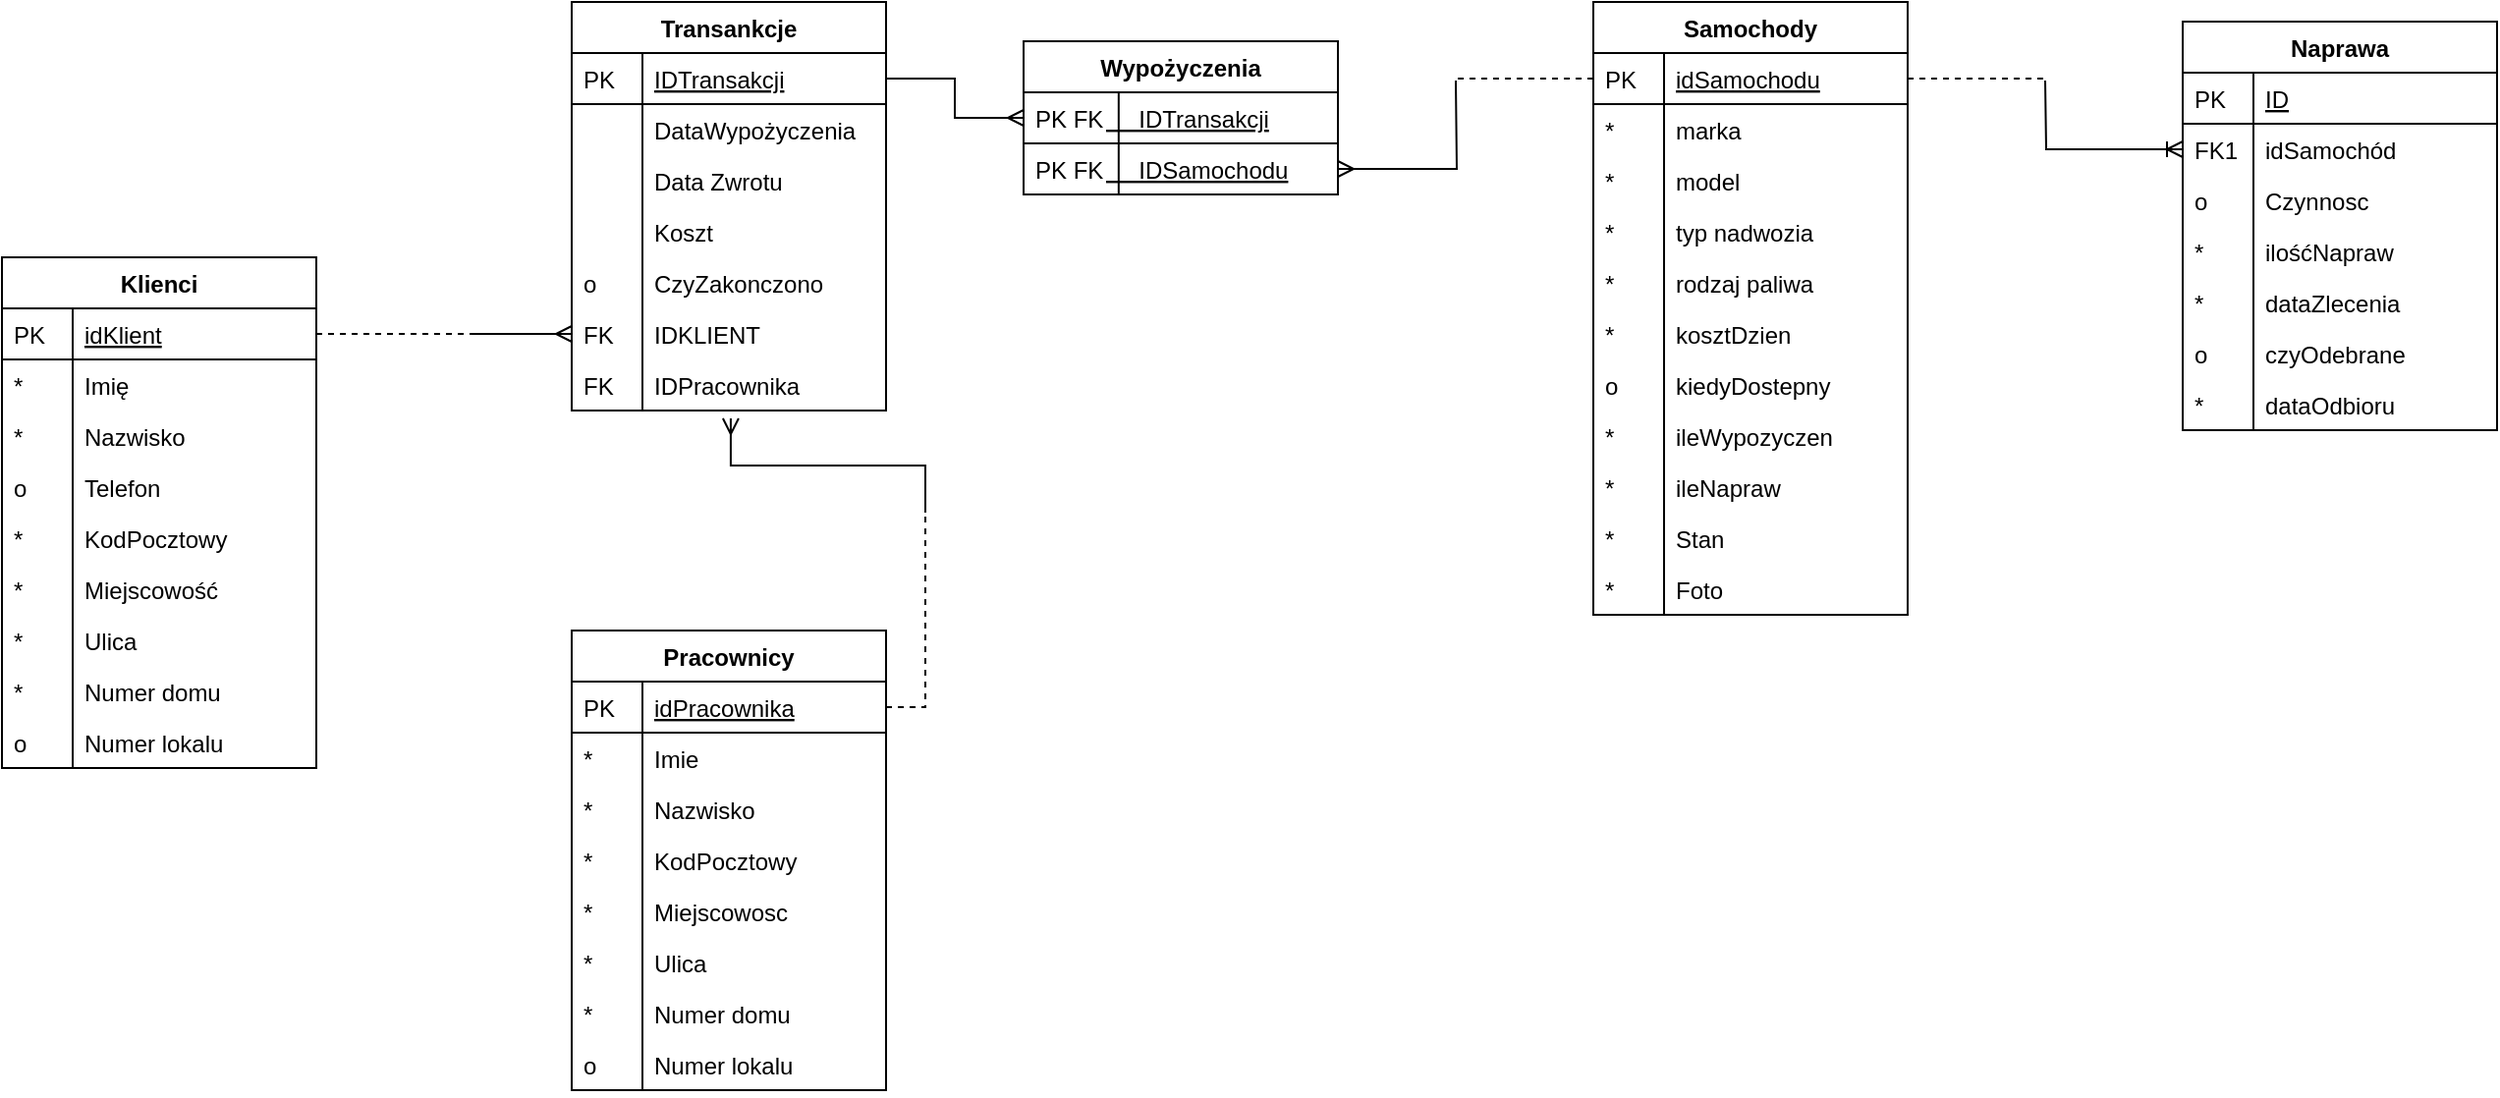 <mxfile version="12.8.1" type="github">
  <diagram id="C5RBs43oDa-KdzZeNtuy" name="Page-1">
    <mxGraphModel dx="1422" dy="745" grid="1" gridSize="10" guides="1" tooltips="1" connect="1" arrows="1" fold="1" page="1" pageScale="1" pageWidth="827" pageHeight="1169" math="0" shadow="0">
      <root>
        <mxCell id="WIyWlLk6GJQsqaUBKTNV-0" />
        <mxCell id="WIyWlLk6GJQsqaUBKTNV-1" parent="WIyWlLk6GJQsqaUBKTNV-0" />
        <mxCell id="zkfFHV4jXpPFQw0GAbJ--51" value="Klienci" style="swimlane;fontStyle=1;childLayout=stackLayout;horizontal=1;startSize=26;horizontalStack=0;resizeParent=1;resizeLast=0;collapsible=1;marginBottom=0;rounded=0;shadow=0;strokeWidth=1;" parent="WIyWlLk6GJQsqaUBKTNV-1" vertex="1">
          <mxGeometry x="110" y="250" width="160" height="260" as="geometry">
            <mxRectangle x="20" y="80" width="160" height="26" as="alternateBounds" />
          </mxGeometry>
        </mxCell>
        <mxCell id="zkfFHV4jXpPFQw0GAbJ--52" value="idKlient" style="shape=partialRectangle;top=0;left=0;right=0;bottom=1;align=left;verticalAlign=top;fillColor=none;spacingLeft=40;spacingRight=4;overflow=hidden;rotatable=0;points=[[0,0.5],[1,0.5]];portConstraint=eastwest;dropTarget=0;rounded=0;shadow=0;strokeWidth=1;fontStyle=4" parent="zkfFHV4jXpPFQw0GAbJ--51" vertex="1">
          <mxGeometry y="26" width="160" height="26" as="geometry" />
        </mxCell>
        <mxCell id="zkfFHV4jXpPFQw0GAbJ--53" value="PK" style="shape=partialRectangle;top=0;left=0;bottom=0;fillColor=none;align=left;verticalAlign=top;spacingLeft=4;spacingRight=4;overflow=hidden;rotatable=0;points=[];portConstraint=eastwest;part=1;" parent="zkfFHV4jXpPFQw0GAbJ--52" vertex="1" connectable="0">
          <mxGeometry width="36" height="26" as="geometry" />
        </mxCell>
        <mxCell id="zkfFHV4jXpPFQw0GAbJ--54" value="Imię&#xa;" style="shape=partialRectangle;top=0;left=0;right=0;bottom=0;align=left;verticalAlign=top;fillColor=none;spacingLeft=40;spacingRight=4;overflow=hidden;rotatable=0;points=[[0,0.5],[1,0.5]];portConstraint=eastwest;dropTarget=0;rounded=0;shadow=0;strokeWidth=1;" parent="zkfFHV4jXpPFQw0GAbJ--51" vertex="1">
          <mxGeometry y="52" width="160" height="26" as="geometry" />
        </mxCell>
        <mxCell id="zkfFHV4jXpPFQw0GAbJ--55" value="*" style="shape=partialRectangle;top=0;left=0;bottom=0;fillColor=none;align=left;verticalAlign=top;spacingLeft=4;spacingRight=4;overflow=hidden;rotatable=0;points=[];portConstraint=eastwest;part=1;" parent="zkfFHV4jXpPFQw0GAbJ--54" vertex="1" connectable="0">
          <mxGeometry width="36" height="26" as="geometry" />
        </mxCell>
        <mxCell id="JCqGJ7-jf2H65FefX8HA-58" value="Nazwisko" style="shape=partialRectangle;top=0;left=0;right=0;bottom=0;align=left;verticalAlign=top;fillColor=none;spacingLeft=40;spacingRight=4;overflow=hidden;rotatable=0;points=[[0,0.5],[1,0.5]];portConstraint=eastwest;dropTarget=0;rounded=0;shadow=0;strokeWidth=1;" parent="zkfFHV4jXpPFQw0GAbJ--51" vertex="1">
          <mxGeometry y="78" width="160" height="26" as="geometry" />
        </mxCell>
        <mxCell id="JCqGJ7-jf2H65FefX8HA-59" value="*" style="shape=partialRectangle;top=0;left=0;bottom=0;fillColor=none;align=left;verticalAlign=top;spacingLeft=4;spacingRight=4;overflow=hidden;rotatable=0;points=[];portConstraint=eastwest;part=1;" parent="JCqGJ7-jf2H65FefX8HA-58" vertex="1" connectable="0">
          <mxGeometry width="36" height="26" as="geometry" />
        </mxCell>
        <mxCell id="JCqGJ7-jf2H65FefX8HA-60" value="Telefon" style="shape=partialRectangle;top=0;left=0;right=0;bottom=0;align=left;verticalAlign=top;fillColor=none;spacingLeft=40;spacingRight=4;overflow=hidden;rotatable=0;points=[[0,0.5],[1,0.5]];portConstraint=eastwest;dropTarget=0;rounded=0;shadow=0;strokeWidth=1;" parent="zkfFHV4jXpPFQw0GAbJ--51" vertex="1">
          <mxGeometry y="104" width="160" height="26" as="geometry" />
        </mxCell>
        <mxCell id="JCqGJ7-jf2H65FefX8HA-61" value="o" style="shape=partialRectangle;top=0;left=0;bottom=0;fillColor=none;align=left;verticalAlign=top;spacingLeft=4;spacingRight=4;overflow=hidden;rotatable=0;points=[];portConstraint=eastwest;part=1;" parent="JCqGJ7-jf2H65FefX8HA-60" vertex="1" connectable="0">
          <mxGeometry width="36" height="26" as="geometry" />
        </mxCell>
        <mxCell id="JCqGJ7-jf2H65FefX8HA-62" value="KodPocztowy" style="shape=partialRectangle;top=0;left=0;right=0;bottom=0;align=left;verticalAlign=top;fillColor=none;spacingLeft=40;spacingRight=4;overflow=hidden;rotatable=0;points=[[0,0.5],[1,0.5]];portConstraint=eastwest;dropTarget=0;rounded=0;shadow=0;strokeWidth=1;" parent="zkfFHV4jXpPFQw0GAbJ--51" vertex="1">
          <mxGeometry y="130" width="160" height="26" as="geometry" />
        </mxCell>
        <mxCell id="JCqGJ7-jf2H65FefX8HA-63" value="*" style="shape=partialRectangle;top=0;left=0;bottom=0;fillColor=none;align=left;verticalAlign=top;spacingLeft=4;spacingRight=4;overflow=hidden;rotatable=0;points=[];portConstraint=eastwest;part=1;" parent="JCqGJ7-jf2H65FefX8HA-62" vertex="1" connectable="0">
          <mxGeometry width="36" height="26" as="geometry" />
        </mxCell>
        <mxCell id="JCqGJ7-jf2H65FefX8HA-64" value="Miejscowość" style="shape=partialRectangle;top=0;left=0;right=0;bottom=0;align=left;verticalAlign=top;fillColor=none;spacingLeft=40;spacingRight=4;overflow=hidden;rotatable=0;points=[[0,0.5],[1,0.5]];portConstraint=eastwest;dropTarget=0;rounded=0;shadow=0;strokeWidth=1;" parent="zkfFHV4jXpPFQw0GAbJ--51" vertex="1">
          <mxGeometry y="156" width="160" height="26" as="geometry" />
        </mxCell>
        <mxCell id="JCqGJ7-jf2H65FefX8HA-65" value="*" style="shape=partialRectangle;top=0;left=0;bottom=0;fillColor=none;align=left;verticalAlign=top;spacingLeft=4;spacingRight=4;overflow=hidden;rotatable=0;points=[];portConstraint=eastwest;part=1;" parent="JCqGJ7-jf2H65FefX8HA-64" vertex="1" connectable="0">
          <mxGeometry width="36" height="26" as="geometry" />
        </mxCell>
        <mxCell id="JCqGJ7-jf2H65FefX8HA-66" value="Ulica" style="shape=partialRectangle;top=0;left=0;right=0;bottom=0;align=left;verticalAlign=top;fillColor=none;spacingLeft=40;spacingRight=4;overflow=hidden;rotatable=0;points=[[0,0.5],[1,0.5]];portConstraint=eastwest;dropTarget=0;rounded=0;shadow=0;strokeWidth=1;" parent="zkfFHV4jXpPFQw0GAbJ--51" vertex="1">
          <mxGeometry y="182" width="160" height="26" as="geometry" />
        </mxCell>
        <mxCell id="JCqGJ7-jf2H65FefX8HA-67" value="*" style="shape=partialRectangle;top=0;left=0;bottom=0;fillColor=none;align=left;verticalAlign=top;spacingLeft=4;spacingRight=4;overflow=hidden;rotatable=0;points=[];portConstraint=eastwest;part=1;" parent="JCqGJ7-jf2H65FefX8HA-66" vertex="1" connectable="0">
          <mxGeometry width="36" height="26" as="geometry" />
        </mxCell>
        <mxCell id="JCqGJ7-jf2H65FefX8HA-68" value="Numer domu" style="shape=partialRectangle;top=0;left=0;right=0;bottom=0;align=left;verticalAlign=top;fillColor=none;spacingLeft=40;spacingRight=4;overflow=hidden;rotatable=0;points=[[0,0.5],[1,0.5]];portConstraint=eastwest;dropTarget=0;rounded=0;shadow=0;strokeWidth=1;" parent="zkfFHV4jXpPFQw0GAbJ--51" vertex="1">
          <mxGeometry y="208" width="160" height="26" as="geometry" />
        </mxCell>
        <mxCell id="JCqGJ7-jf2H65FefX8HA-69" value="*" style="shape=partialRectangle;top=0;left=0;bottom=0;fillColor=none;align=left;verticalAlign=top;spacingLeft=4;spacingRight=4;overflow=hidden;rotatable=0;points=[];portConstraint=eastwest;part=1;" parent="JCqGJ7-jf2H65FefX8HA-68" vertex="1" connectable="0">
          <mxGeometry width="36" height="26" as="geometry" />
        </mxCell>
        <mxCell id="JCqGJ7-jf2H65FefX8HA-72" value="Numer lokalu" style="shape=partialRectangle;top=0;left=0;right=0;bottom=0;align=left;verticalAlign=top;fillColor=none;spacingLeft=40;spacingRight=4;overflow=hidden;rotatable=0;points=[[0,0.5],[1,0.5]];portConstraint=eastwest;dropTarget=0;rounded=0;shadow=0;strokeWidth=1;" parent="zkfFHV4jXpPFQw0GAbJ--51" vertex="1">
          <mxGeometry y="234" width="160" height="26" as="geometry" />
        </mxCell>
        <mxCell id="JCqGJ7-jf2H65FefX8HA-73" value="o" style="shape=partialRectangle;top=0;left=0;bottom=0;fillColor=none;align=left;verticalAlign=top;spacingLeft=4;spacingRight=4;overflow=hidden;rotatable=0;points=[];portConstraint=eastwest;part=1;" parent="JCqGJ7-jf2H65FefX8HA-72" vertex="1" connectable="0">
          <mxGeometry width="36" height="26" as="geometry" />
        </mxCell>
        <mxCell id="zkfFHV4jXpPFQw0GAbJ--56" value="Transankcje" style="swimlane;fontStyle=1;childLayout=stackLayout;horizontal=1;startSize=26;horizontalStack=0;resizeParent=1;resizeLast=0;collapsible=1;marginBottom=0;rounded=0;shadow=0;strokeWidth=1;" parent="WIyWlLk6GJQsqaUBKTNV-1" vertex="1">
          <mxGeometry x="400" y="120" width="160" height="208" as="geometry">
            <mxRectangle x="260" y="80" width="160" height="26" as="alternateBounds" />
          </mxGeometry>
        </mxCell>
        <mxCell id="zkfFHV4jXpPFQw0GAbJ--57" value="IDTransakcji" style="shape=partialRectangle;top=0;left=0;right=0;bottom=1;align=left;verticalAlign=top;fillColor=none;spacingLeft=40;spacingRight=4;overflow=hidden;rotatable=0;points=[[0,0.5],[1,0.5]];portConstraint=eastwest;dropTarget=0;rounded=0;shadow=0;strokeWidth=1;fontStyle=4" parent="zkfFHV4jXpPFQw0GAbJ--56" vertex="1">
          <mxGeometry y="26" width="160" height="26" as="geometry" />
        </mxCell>
        <mxCell id="zkfFHV4jXpPFQw0GAbJ--58" value="PK" style="shape=partialRectangle;top=0;left=0;bottom=0;fillColor=none;align=left;verticalAlign=top;spacingLeft=4;spacingRight=4;overflow=hidden;rotatable=0;points=[];portConstraint=eastwest;part=1;" parent="zkfFHV4jXpPFQw0GAbJ--57" vertex="1" connectable="0">
          <mxGeometry width="36" height="26" as="geometry" />
        </mxCell>
        <mxCell id="zkfFHV4jXpPFQw0GAbJ--59" value="DataWypożyczenia" style="shape=partialRectangle;top=0;left=0;right=0;bottom=0;align=left;verticalAlign=top;fillColor=none;spacingLeft=40;spacingRight=4;overflow=hidden;rotatable=0;points=[[0,0.5],[1,0.5]];portConstraint=eastwest;dropTarget=0;rounded=0;shadow=0;strokeWidth=1;" parent="zkfFHV4jXpPFQw0GAbJ--56" vertex="1">
          <mxGeometry y="52" width="160" height="26" as="geometry" />
        </mxCell>
        <mxCell id="zkfFHV4jXpPFQw0GAbJ--60" value="" style="shape=partialRectangle;top=0;left=0;bottom=0;fillColor=none;align=left;verticalAlign=top;spacingLeft=4;spacingRight=4;overflow=hidden;rotatable=0;points=[];portConstraint=eastwest;part=1;" parent="zkfFHV4jXpPFQw0GAbJ--59" vertex="1" connectable="0">
          <mxGeometry width="36" height="26" as="geometry" />
        </mxCell>
        <mxCell id="zkfFHV4jXpPFQw0GAbJ--61" value="Data Zwrotu" style="shape=partialRectangle;top=0;left=0;right=0;bottom=0;align=left;verticalAlign=top;fillColor=none;spacingLeft=40;spacingRight=4;overflow=hidden;rotatable=0;points=[[0,0.5],[1,0.5]];portConstraint=eastwest;dropTarget=0;rounded=0;shadow=0;strokeWidth=1;" parent="zkfFHV4jXpPFQw0GAbJ--56" vertex="1">
          <mxGeometry y="78" width="160" height="26" as="geometry" />
        </mxCell>
        <mxCell id="zkfFHV4jXpPFQw0GAbJ--62" value="" style="shape=partialRectangle;top=0;left=0;bottom=0;fillColor=none;align=left;verticalAlign=top;spacingLeft=4;spacingRight=4;overflow=hidden;rotatable=0;points=[];portConstraint=eastwest;part=1;" parent="zkfFHV4jXpPFQw0GAbJ--61" vertex="1" connectable="0">
          <mxGeometry width="36" height="26" as="geometry" />
        </mxCell>
        <mxCell id="JCqGJ7-jf2H65FefX8HA-78" value="Koszt" style="shape=partialRectangle;top=0;left=0;right=0;bottom=0;align=left;verticalAlign=top;fillColor=none;spacingLeft=40;spacingRight=4;overflow=hidden;rotatable=0;points=[[0,0.5],[1,0.5]];portConstraint=eastwest;dropTarget=0;rounded=0;shadow=0;strokeWidth=1;" parent="zkfFHV4jXpPFQw0GAbJ--56" vertex="1">
          <mxGeometry y="104" width="160" height="26" as="geometry" />
        </mxCell>
        <mxCell id="JCqGJ7-jf2H65FefX8HA-79" value="" style="shape=partialRectangle;top=0;left=0;bottom=0;fillColor=none;align=left;verticalAlign=top;spacingLeft=4;spacingRight=4;overflow=hidden;rotatable=0;points=[];portConstraint=eastwest;part=1;" parent="JCqGJ7-jf2H65FefX8HA-78" vertex="1" connectable="0">
          <mxGeometry width="36" height="26" as="geometry" />
        </mxCell>
        <mxCell id="JCqGJ7-jf2H65FefX8HA-80" value="CzyZakonczono" style="shape=partialRectangle;top=0;left=0;right=0;bottom=0;align=left;verticalAlign=top;fillColor=none;spacingLeft=40;spacingRight=4;overflow=hidden;rotatable=0;points=[[0,0.5],[1,0.5]];portConstraint=eastwest;dropTarget=0;rounded=0;shadow=0;strokeWidth=1;" parent="zkfFHV4jXpPFQw0GAbJ--56" vertex="1">
          <mxGeometry y="130" width="160" height="26" as="geometry" />
        </mxCell>
        <mxCell id="JCqGJ7-jf2H65FefX8HA-81" value="o" style="shape=partialRectangle;top=0;left=0;bottom=0;fillColor=none;align=left;verticalAlign=top;spacingLeft=4;spacingRight=4;overflow=hidden;rotatable=0;points=[];portConstraint=eastwest;part=1;" parent="JCqGJ7-jf2H65FefX8HA-80" vertex="1" connectable="0">
          <mxGeometry width="36" height="26" as="geometry" />
        </mxCell>
        <mxCell id="G5Asr15MFf137hrCWuJb-4" value="IDKLIENT" style="shape=partialRectangle;top=0;left=0;right=0;bottom=0;align=left;verticalAlign=top;fillColor=none;spacingLeft=40;spacingRight=4;overflow=hidden;rotatable=0;points=[[0,0.5],[1,0.5]];portConstraint=eastwest;dropTarget=0;rounded=0;shadow=0;strokeWidth=1;" vertex="1" parent="zkfFHV4jXpPFQw0GAbJ--56">
          <mxGeometry y="156" width="160" height="26" as="geometry" />
        </mxCell>
        <mxCell id="G5Asr15MFf137hrCWuJb-5" value="FK" style="shape=partialRectangle;top=0;left=0;bottom=0;fillColor=none;align=left;verticalAlign=top;spacingLeft=4;spacingRight=4;overflow=hidden;rotatable=0;points=[];portConstraint=eastwest;part=1;" vertex="1" connectable="0" parent="G5Asr15MFf137hrCWuJb-4">
          <mxGeometry width="36" height="26" as="geometry" />
        </mxCell>
        <mxCell id="G5Asr15MFf137hrCWuJb-6" value="IDPracownika" style="shape=partialRectangle;top=0;left=0;right=0;bottom=0;align=left;verticalAlign=top;fillColor=none;spacingLeft=40;spacingRight=4;overflow=hidden;rotatable=0;points=[[0,0.5],[1,0.5]];portConstraint=eastwest;dropTarget=0;rounded=0;shadow=0;strokeWidth=1;" vertex="1" parent="zkfFHV4jXpPFQw0GAbJ--56">
          <mxGeometry y="182" width="160" height="26" as="geometry" />
        </mxCell>
        <mxCell id="G5Asr15MFf137hrCWuJb-7" value="FK" style="shape=partialRectangle;top=0;left=0;bottom=0;fillColor=none;align=left;verticalAlign=top;spacingLeft=4;spacingRight=4;overflow=hidden;rotatable=0;points=[];portConstraint=eastwest;part=1;" vertex="1" connectable="0" parent="G5Asr15MFf137hrCWuJb-6">
          <mxGeometry width="36" height="26" as="geometry" />
        </mxCell>
        <mxCell id="G5Asr15MFf137hrCWuJb-19" style="edgeStyle=orthogonalEdgeStyle;rounded=0;orthogonalLoop=1;jettySize=auto;html=1;exitX=1;exitY=0.5;exitDx=0;exitDy=0;dashed=1;startArrow=none;startFill=0;endArrow=none;endFill=0;" edge="1" parent="WIyWlLk6GJQsqaUBKTNV-1" source="zkfFHV4jXpPFQw0GAbJ--65">
          <mxGeometry relative="1" as="geometry">
            <mxPoint x="580" y="380" as="targetPoint" />
            <Array as="points">
              <mxPoint x="580" y="479" />
              <mxPoint x="580" y="380" />
            </Array>
          </mxGeometry>
        </mxCell>
        <mxCell id="zkfFHV4jXpPFQw0GAbJ--64" value="Pracownicy" style="swimlane;fontStyle=1;childLayout=stackLayout;horizontal=1;startSize=26;horizontalStack=0;resizeParent=1;resizeLast=0;collapsible=1;marginBottom=0;rounded=0;shadow=0;strokeWidth=1;" parent="WIyWlLk6GJQsqaUBKTNV-1" vertex="1">
          <mxGeometry x="400" y="440" width="160" height="234" as="geometry">
            <mxRectangle x="260" y="270" width="160" height="26" as="alternateBounds" />
          </mxGeometry>
        </mxCell>
        <mxCell id="zkfFHV4jXpPFQw0GAbJ--65" value="idPracownika" style="shape=partialRectangle;top=0;left=0;right=0;bottom=1;align=left;verticalAlign=top;fillColor=none;spacingLeft=40;spacingRight=4;overflow=hidden;rotatable=0;points=[[0,0.5],[1,0.5]];portConstraint=eastwest;dropTarget=0;rounded=0;shadow=0;strokeWidth=1;fontStyle=4" parent="zkfFHV4jXpPFQw0GAbJ--64" vertex="1">
          <mxGeometry y="26" width="160" height="26" as="geometry" />
        </mxCell>
        <mxCell id="zkfFHV4jXpPFQw0GAbJ--66" value="PK" style="shape=partialRectangle;top=0;left=0;bottom=0;fillColor=none;align=left;verticalAlign=top;spacingLeft=4;spacingRight=4;overflow=hidden;rotatable=0;points=[];portConstraint=eastwest;part=1;" parent="zkfFHV4jXpPFQw0GAbJ--65" vertex="1" connectable="0">
          <mxGeometry width="36" height="26" as="geometry" />
        </mxCell>
        <mxCell id="zkfFHV4jXpPFQw0GAbJ--67" value="Imie" style="shape=partialRectangle;top=0;left=0;right=0;bottom=0;align=left;verticalAlign=top;fillColor=none;spacingLeft=40;spacingRight=4;overflow=hidden;rotatable=0;points=[[0,0.5],[1,0.5]];portConstraint=eastwest;dropTarget=0;rounded=0;shadow=0;strokeWidth=1;" parent="zkfFHV4jXpPFQw0GAbJ--64" vertex="1">
          <mxGeometry y="52" width="160" height="26" as="geometry" />
        </mxCell>
        <mxCell id="zkfFHV4jXpPFQw0GAbJ--68" value="*" style="shape=partialRectangle;top=0;left=0;bottom=0;fillColor=none;align=left;verticalAlign=top;spacingLeft=4;spacingRight=4;overflow=hidden;rotatable=0;points=[];portConstraint=eastwest;part=1;" parent="zkfFHV4jXpPFQw0GAbJ--67" vertex="1" connectable="0">
          <mxGeometry width="36" height="26" as="geometry" />
        </mxCell>
        <mxCell id="zkfFHV4jXpPFQw0GAbJ--69" value="Nazwisko" style="shape=partialRectangle;top=0;left=0;right=0;bottom=0;align=left;verticalAlign=top;fillColor=none;spacingLeft=40;spacingRight=4;overflow=hidden;rotatable=0;points=[[0,0.5],[1,0.5]];portConstraint=eastwest;dropTarget=0;rounded=0;shadow=0;strokeWidth=1;" parent="zkfFHV4jXpPFQw0GAbJ--64" vertex="1">
          <mxGeometry y="78" width="160" height="26" as="geometry" />
        </mxCell>
        <mxCell id="zkfFHV4jXpPFQw0GAbJ--70" value="*" style="shape=partialRectangle;top=0;left=0;bottom=0;fillColor=none;align=left;verticalAlign=top;spacingLeft=4;spacingRight=4;overflow=hidden;rotatable=0;points=[];portConstraint=eastwest;part=1;" parent="zkfFHV4jXpPFQw0GAbJ--69" vertex="1" connectable="0">
          <mxGeometry width="36" height="26" as="geometry" />
        </mxCell>
        <mxCell id="JCqGJ7-jf2H65FefX8HA-84" value="KodPocztowy" style="shape=partialRectangle;top=0;left=0;right=0;bottom=0;align=left;verticalAlign=top;fillColor=none;spacingLeft=40;spacingRight=4;overflow=hidden;rotatable=0;points=[[0,0.5],[1,0.5]];portConstraint=eastwest;dropTarget=0;rounded=0;shadow=0;strokeWidth=1;" parent="zkfFHV4jXpPFQw0GAbJ--64" vertex="1">
          <mxGeometry y="104" width="160" height="26" as="geometry" />
        </mxCell>
        <mxCell id="JCqGJ7-jf2H65FefX8HA-85" value="*" style="shape=partialRectangle;top=0;left=0;bottom=0;fillColor=none;align=left;verticalAlign=top;spacingLeft=4;spacingRight=4;overflow=hidden;rotatable=0;points=[];portConstraint=eastwest;part=1;" parent="JCqGJ7-jf2H65FefX8HA-84" vertex="1" connectable="0">
          <mxGeometry width="36" height="26" as="geometry" />
        </mxCell>
        <mxCell id="JCqGJ7-jf2H65FefX8HA-86" value="Miejscowosc" style="shape=partialRectangle;top=0;left=0;right=0;bottom=0;align=left;verticalAlign=top;fillColor=none;spacingLeft=40;spacingRight=4;overflow=hidden;rotatable=0;points=[[0,0.5],[1,0.5]];portConstraint=eastwest;dropTarget=0;rounded=0;shadow=0;strokeWidth=1;" parent="zkfFHV4jXpPFQw0GAbJ--64" vertex="1">
          <mxGeometry y="130" width="160" height="26" as="geometry" />
        </mxCell>
        <mxCell id="JCqGJ7-jf2H65FefX8HA-87" value="*" style="shape=partialRectangle;top=0;left=0;bottom=0;fillColor=none;align=left;verticalAlign=top;spacingLeft=4;spacingRight=4;overflow=hidden;rotatable=0;points=[];portConstraint=eastwest;part=1;" parent="JCqGJ7-jf2H65FefX8HA-86" vertex="1" connectable="0">
          <mxGeometry width="36" height="26" as="geometry" />
        </mxCell>
        <mxCell id="JCqGJ7-jf2H65FefX8HA-88" value="Ulica" style="shape=partialRectangle;top=0;left=0;right=0;bottom=0;align=left;verticalAlign=top;fillColor=none;spacingLeft=40;spacingRight=4;overflow=hidden;rotatable=0;points=[[0,0.5],[1,0.5]];portConstraint=eastwest;dropTarget=0;rounded=0;shadow=0;strokeWidth=1;" parent="zkfFHV4jXpPFQw0GAbJ--64" vertex="1">
          <mxGeometry y="156" width="160" height="26" as="geometry" />
        </mxCell>
        <mxCell id="JCqGJ7-jf2H65FefX8HA-89" value="*" style="shape=partialRectangle;top=0;left=0;bottom=0;fillColor=none;align=left;verticalAlign=top;spacingLeft=4;spacingRight=4;overflow=hidden;rotatable=0;points=[];portConstraint=eastwest;part=1;" parent="JCqGJ7-jf2H65FefX8HA-88" vertex="1" connectable="0">
          <mxGeometry width="36" height="26" as="geometry" />
        </mxCell>
        <mxCell id="JCqGJ7-jf2H65FefX8HA-90" value="Numer domu" style="shape=partialRectangle;top=0;left=0;right=0;bottom=0;align=left;verticalAlign=top;fillColor=none;spacingLeft=40;spacingRight=4;overflow=hidden;rotatable=0;points=[[0,0.5],[1,0.5]];portConstraint=eastwest;dropTarget=0;rounded=0;shadow=0;strokeWidth=1;" parent="zkfFHV4jXpPFQw0GAbJ--64" vertex="1">
          <mxGeometry y="182" width="160" height="26" as="geometry" />
        </mxCell>
        <mxCell id="JCqGJ7-jf2H65FefX8HA-91" value="*" style="shape=partialRectangle;top=0;left=0;bottom=0;fillColor=none;align=left;verticalAlign=top;spacingLeft=4;spacingRight=4;overflow=hidden;rotatable=0;points=[];portConstraint=eastwest;part=1;" parent="JCqGJ7-jf2H65FefX8HA-90" vertex="1" connectable="0">
          <mxGeometry width="36" height="26" as="geometry" />
        </mxCell>
        <mxCell id="JCqGJ7-jf2H65FefX8HA-92" value="Numer lokalu" style="shape=partialRectangle;top=0;left=0;right=0;bottom=0;align=left;verticalAlign=top;fillColor=none;spacingLeft=40;spacingRight=4;overflow=hidden;rotatable=0;points=[[0,0.5],[1,0.5]];portConstraint=eastwest;dropTarget=0;rounded=0;shadow=0;strokeWidth=1;" parent="zkfFHV4jXpPFQw0GAbJ--64" vertex="1">
          <mxGeometry y="208" width="160" height="26" as="geometry" />
        </mxCell>
        <mxCell id="JCqGJ7-jf2H65FefX8HA-93" value="o" style="shape=partialRectangle;top=0;left=0;bottom=0;fillColor=none;align=left;verticalAlign=top;spacingLeft=4;spacingRight=4;overflow=hidden;rotatable=0;points=[];portConstraint=eastwest;part=1;" parent="JCqGJ7-jf2H65FefX8HA-92" vertex="1" connectable="0">
          <mxGeometry width="36" height="26" as="geometry" />
        </mxCell>
        <mxCell id="G5Asr15MFf137hrCWuJb-14" style="edgeStyle=orthogonalEdgeStyle;rounded=0;orthogonalLoop=1;jettySize=auto;html=1;exitX=1;exitY=0.5;exitDx=0;exitDy=0;startArrow=ERmany;startFill=0;endArrow=none;endFill=0;" edge="1" parent="WIyWlLk6GJQsqaUBKTNV-1" source="G5Asr15MFf137hrCWuJb-10">
          <mxGeometry relative="1" as="geometry">
            <mxPoint x="850" y="160" as="targetPoint" />
          </mxGeometry>
        </mxCell>
        <mxCell id="G5Asr15MFf137hrCWuJb-17" style="edgeStyle=orthogonalEdgeStyle;rounded=0;orthogonalLoop=1;jettySize=auto;html=1;exitX=0;exitY=0.5;exitDx=0;exitDy=0;startArrow=ERmany;startFill=0;endArrow=none;endFill=0;entryX=1;entryY=0.5;entryDx=0;entryDy=0;" edge="1" parent="WIyWlLk6GJQsqaUBKTNV-1" source="JCqGJ7-jf2H65FefX8HA-8" target="zkfFHV4jXpPFQw0GAbJ--57">
          <mxGeometry relative="1" as="geometry">
            <mxPoint x="600" y="160" as="targetPoint" />
          </mxGeometry>
        </mxCell>
        <mxCell id="JCqGJ7-jf2H65FefX8HA-7" value="Wypożyczenia" style="swimlane;fontStyle=1;childLayout=stackLayout;horizontal=1;startSize=26;horizontalStack=0;resizeParent=1;resizeLast=0;collapsible=1;marginBottom=0;rounded=0;shadow=0;strokeWidth=1;" parent="WIyWlLk6GJQsqaUBKTNV-1" vertex="1">
          <mxGeometry x="630" y="140" width="160" height="78" as="geometry">
            <mxRectangle x="260" y="80" width="160" height="26" as="alternateBounds" />
          </mxGeometry>
        </mxCell>
        <mxCell id="JCqGJ7-jf2H65FefX8HA-8" value="     IDTransakcji" style="shape=partialRectangle;top=0;left=0;right=0;bottom=1;align=left;verticalAlign=top;fillColor=none;spacingLeft=40;spacingRight=4;overflow=hidden;rotatable=0;points=[[0,0.5],[1,0.5]];portConstraint=eastwest;dropTarget=0;rounded=0;shadow=0;strokeWidth=1;fontStyle=4" parent="JCqGJ7-jf2H65FefX8HA-7" vertex="1">
          <mxGeometry y="26" width="160" height="26" as="geometry" />
        </mxCell>
        <mxCell id="JCqGJ7-jf2H65FefX8HA-9" value="PK FK" style="shape=partialRectangle;top=0;left=0;bottom=0;fillColor=none;align=left;verticalAlign=top;spacingLeft=4;spacingRight=4;overflow=hidden;rotatable=0;points=[];portConstraint=eastwest;part=1;" parent="JCqGJ7-jf2H65FefX8HA-8" vertex="1" connectable="0">
          <mxGeometry width="48.41" height="26" as="geometry" />
        </mxCell>
        <mxCell id="G5Asr15MFf137hrCWuJb-10" value="     IDSamochodu" style="shape=partialRectangle;top=0;left=0;right=0;bottom=1;align=left;verticalAlign=top;fillColor=none;spacingLeft=40;spacingRight=4;overflow=hidden;rotatable=0;points=[[0,0.5],[1,0.5]];portConstraint=eastwest;dropTarget=0;rounded=0;shadow=0;strokeWidth=1;fontStyle=4" vertex="1" parent="JCqGJ7-jf2H65FefX8HA-7">
          <mxGeometry y="52" width="160" height="26" as="geometry" />
        </mxCell>
        <mxCell id="G5Asr15MFf137hrCWuJb-11" value="PK FK" style="shape=partialRectangle;top=0;left=0;bottom=0;fillColor=none;align=left;verticalAlign=top;spacingLeft=4;spacingRight=4;overflow=hidden;rotatable=0;points=[];portConstraint=eastwest;part=1;" vertex="1" connectable="0" parent="G5Asr15MFf137hrCWuJb-10">
          <mxGeometry width="48.41" height="26" as="geometry" />
        </mxCell>
        <mxCell id="JCqGJ7-jf2H65FefX8HA-14" value="Samochody" style="swimlane;fontStyle=1;childLayout=stackLayout;horizontal=1;startSize=26;horizontalStack=0;resizeParent=1;resizeLast=0;collapsible=1;marginBottom=0;rounded=0;shadow=0;strokeWidth=1;" parent="WIyWlLk6GJQsqaUBKTNV-1" vertex="1">
          <mxGeometry x="920" y="120" width="160" height="312" as="geometry">
            <mxRectangle x="260" y="80" width="160" height="26" as="alternateBounds" />
          </mxGeometry>
        </mxCell>
        <mxCell id="JCqGJ7-jf2H65FefX8HA-15" value="idSamochodu" style="shape=partialRectangle;top=0;left=0;right=0;bottom=1;align=left;verticalAlign=top;fillColor=none;spacingLeft=40;spacingRight=4;overflow=hidden;rotatable=0;points=[[0,0.5],[1,0.5]];portConstraint=eastwest;dropTarget=0;rounded=0;shadow=0;strokeWidth=1;fontStyle=4" parent="JCqGJ7-jf2H65FefX8HA-14" vertex="1">
          <mxGeometry y="26" width="160" height="26" as="geometry" />
        </mxCell>
        <mxCell id="JCqGJ7-jf2H65FefX8HA-16" value="PK" style="shape=partialRectangle;top=0;left=0;bottom=0;fillColor=none;align=left;verticalAlign=top;spacingLeft=4;spacingRight=4;overflow=hidden;rotatable=0;points=[];portConstraint=eastwest;part=1;" parent="JCqGJ7-jf2H65FefX8HA-15" vertex="1" connectable="0">
          <mxGeometry width="36" height="26" as="geometry" />
        </mxCell>
        <mxCell id="JCqGJ7-jf2H65FefX8HA-19" value="marka&#xa;" style="shape=partialRectangle;top=0;left=0;right=0;bottom=0;align=left;verticalAlign=top;fillColor=none;spacingLeft=40;spacingRight=4;overflow=hidden;rotatable=0;points=[[0,0.5],[1,0.5]];portConstraint=eastwest;dropTarget=0;rounded=0;shadow=0;strokeWidth=1;" parent="JCqGJ7-jf2H65FefX8HA-14" vertex="1">
          <mxGeometry y="52" width="160" height="26" as="geometry" />
        </mxCell>
        <mxCell id="JCqGJ7-jf2H65FefX8HA-20" value="*" style="shape=partialRectangle;top=0;left=0;bottom=0;fillColor=none;align=left;verticalAlign=top;spacingLeft=4;spacingRight=4;overflow=hidden;rotatable=0;points=[];portConstraint=eastwest;part=1;" parent="JCqGJ7-jf2H65FefX8HA-19" vertex="1" connectable="0">
          <mxGeometry width="36" height="26" as="geometry" />
        </mxCell>
        <mxCell id="JCqGJ7-jf2H65FefX8HA-38" value="model" style="shape=partialRectangle;top=0;left=0;right=0;bottom=0;align=left;verticalAlign=top;fillColor=none;spacingLeft=40;spacingRight=4;overflow=hidden;rotatable=0;points=[[0,0.5],[1,0.5]];portConstraint=eastwest;dropTarget=0;rounded=0;shadow=0;strokeWidth=1;" parent="JCqGJ7-jf2H65FefX8HA-14" vertex="1">
          <mxGeometry y="78" width="160" height="26" as="geometry" />
        </mxCell>
        <mxCell id="JCqGJ7-jf2H65FefX8HA-39" value="*" style="shape=partialRectangle;top=0;left=0;bottom=0;fillColor=none;align=left;verticalAlign=top;spacingLeft=4;spacingRight=4;overflow=hidden;rotatable=0;points=[];portConstraint=eastwest;part=1;" parent="JCqGJ7-jf2H65FefX8HA-38" vertex="1" connectable="0">
          <mxGeometry width="36" height="26" as="geometry" />
        </mxCell>
        <mxCell id="JCqGJ7-jf2H65FefX8HA-40" value="typ nadwozia" style="shape=partialRectangle;top=0;left=0;right=0;bottom=0;align=left;verticalAlign=top;fillColor=none;spacingLeft=40;spacingRight=4;overflow=hidden;rotatable=0;points=[[0,0.5],[1,0.5]];portConstraint=eastwest;dropTarget=0;rounded=0;shadow=0;strokeWidth=1;" parent="JCqGJ7-jf2H65FefX8HA-14" vertex="1">
          <mxGeometry y="104" width="160" height="26" as="geometry" />
        </mxCell>
        <mxCell id="JCqGJ7-jf2H65FefX8HA-41" value="*" style="shape=partialRectangle;top=0;left=0;bottom=0;fillColor=none;align=left;verticalAlign=top;spacingLeft=4;spacingRight=4;overflow=hidden;rotatable=0;points=[];portConstraint=eastwest;part=1;" parent="JCqGJ7-jf2H65FefX8HA-40" vertex="1" connectable="0">
          <mxGeometry width="36" height="26" as="geometry" />
        </mxCell>
        <mxCell id="JCqGJ7-jf2H65FefX8HA-42" value="rodzaj paliwa" style="shape=partialRectangle;top=0;left=0;right=0;bottom=0;align=left;verticalAlign=top;fillColor=none;spacingLeft=40;spacingRight=4;overflow=hidden;rotatable=0;points=[[0,0.5],[1,0.5]];portConstraint=eastwest;dropTarget=0;rounded=0;shadow=0;strokeWidth=1;" parent="JCqGJ7-jf2H65FefX8HA-14" vertex="1">
          <mxGeometry y="130" width="160" height="26" as="geometry" />
        </mxCell>
        <mxCell id="JCqGJ7-jf2H65FefX8HA-43" value="*" style="shape=partialRectangle;top=0;left=0;bottom=0;fillColor=none;align=left;verticalAlign=top;spacingLeft=4;spacingRight=4;overflow=hidden;rotatable=0;points=[];portConstraint=eastwest;part=1;" parent="JCqGJ7-jf2H65FefX8HA-42" vertex="1" connectable="0">
          <mxGeometry width="36" height="26" as="geometry" />
        </mxCell>
        <mxCell id="JCqGJ7-jf2H65FefX8HA-44" value="kosztDzien" style="shape=partialRectangle;top=0;left=0;right=0;bottom=0;align=left;verticalAlign=top;fillColor=none;spacingLeft=40;spacingRight=4;overflow=hidden;rotatable=0;points=[[0,0.5],[1,0.5]];portConstraint=eastwest;dropTarget=0;rounded=0;shadow=0;strokeWidth=1;" parent="JCqGJ7-jf2H65FefX8HA-14" vertex="1">
          <mxGeometry y="156" width="160" height="26" as="geometry" />
        </mxCell>
        <mxCell id="JCqGJ7-jf2H65FefX8HA-45" value="*" style="shape=partialRectangle;top=0;left=0;bottom=0;fillColor=none;align=left;verticalAlign=top;spacingLeft=4;spacingRight=4;overflow=hidden;rotatable=0;points=[];portConstraint=eastwest;part=1;" parent="JCqGJ7-jf2H65FefX8HA-44" vertex="1" connectable="0">
          <mxGeometry width="36" height="26" as="geometry" />
        </mxCell>
        <mxCell id="JCqGJ7-jf2H65FefX8HA-46" value="kiedyDostepny&#xa;" style="shape=partialRectangle;top=0;left=0;right=0;bottom=0;align=left;verticalAlign=top;fillColor=none;spacingLeft=40;spacingRight=4;overflow=hidden;rotatable=0;points=[[0,0.5],[1,0.5]];portConstraint=eastwest;dropTarget=0;rounded=0;shadow=0;strokeWidth=1;" parent="JCqGJ7-jf2H65FefX8HA-14" vertex="1">
          <mxGeometry y="182" width="160" height="26" as="geometry" />
        </mxCell>
        <mxCell id="JCqGJ7-jf2H65FefX8HA-47" value="o" style="shape=partialRectangle;top=0;left=0;bottom=0;fillColor=none;align=left;verticalAlign=top;spacingLeft=4;spacingRight=4;overflow=hidden;rotatable=0;points=[];portConstraint=eastwest;part=1;" parent="JCqGJ7-jf2H65FefX8HA-46" vertex="1" connectable="0">
          <mxGeometry width="36" height="26" as="geometry" />
        </mxCell>
        <mxCell id="JCqGJ7-jf2H65FefX8HA-48" value="ileWypozyczen" style="shape=partialRectangle;top=0;left=0;right=0;bottom=0;align=left;verticalAlign=top;fillColor=none;spacingLeft=40;spacingRight=4;overflow=hidden;rotatable=0;points=[[0,0.5],[1,0.5]];portConstraint=eastwest;dropTarget=0;rounded=0;shadow=0;strokeWidth=1;" parent="JCqGJ7-jf2H65FefX8HA-14" vertex="1">
          <mxGeometry y="208" width="160" height="26" as="geometry" />
        </mxCell>
        <mxCell id="JCqGJ7-jf2H65FefX8HA-49" value="*" style="shape=partialRectangle;top=0;left=0;bottom=0;fillColor=none;align=left;verticalAlign=top;spacingLeft=4;spacingRight=4;overflow=hidden;rotatable=0;points=[];portConstraint=eastwest;part=1;" parent="JCqGJ7-jf2H65FefX8HA-48" vertex="1" connectable="0">
          <mxGeometry width="36" height="26" as="geometry" />
        </mxCell>
        <mxCell id="JCqGJ7-jf2H65FefX8HA-50" value="ileNapraw" style="shape=partialRectangle;top=0;left=0;right=0;bottom=0;align=left;verticalAlign=top;fillColor=none;spacingLeft=40;spacingRight=4;overflow=hidden;rotatable=0;points=[[0,0.5],[1,0.5]];portConstraint=eastwest;dropTarget=0;rounded=0;shadow=0;strokeWidth=1;" parent="JCqGJ7-jf2H65FefX8HA-14" vertex="1">
          <mxGeometry y="234" width="160" height="26" as="geometry" />
        </mxCell>
        <mxCell id="JCqGJ7-jf2H65FefX8HA-51" value="*" style="shape=partialRectangle;top=0;left=0;bottom=0;fillColor=none;align=left;verticalAlign=top;spacingLeft=4;spacingRight=4;overflow=hidden;rotatable=0;points=[];portConstraint=eastwest;part=1;" parent="JCqGJ7-jf2H65FefX8HA-50" vertex="1" connectable="0">
          <mxGeometry width="36" height="26" as="geometry" />
        </mxCell>
        <mxCell id="JCqGJ7-jf2H65FefX8HA-52" value="Stan" style="shape=partialRectangle;top=0;left=0;right=0;bottom=0;align=left;verticalAlign=top;fillColor=none;spacingLeft=40;spacingRight=4;overflow=hidden;rotatable=0;points=[[0,0.5],[1,0.5]];portConstraint=eastwest;dropTarget=0;rounded=0;shadow=0;strokeWidth=1;" parent="JCqGJ7-jf2H65FefX8HA-14" vertex="1">
          <mxGeometry y="260" width="160" height="26" as="geometry" />
        </mxCell>
        <mxCell id="JCqGJ7-jf2H65FefX8HA-53" value="*" style="shape=partialRectangle;top=0;left=0;bottom=0;fillColor=none;align=left;verticalAlign=top;spacingLeft=4;spacingRight=4;overflow=hidden;rotatable=0;points=[];portConstraint=eastwest;part=1;" parent="JCqGJ7-jf2H65FefX8HA-52" vertex="1" connectable="0">
          <mxGeometry width="36" height="26" as="geometry" />
        </mxCell>
        <mxCell id="JCqGJ7-jf2H65FefX8HA-56" value="Foto" style="shape=partialRectangle;top=0;left=0;right=0;bottom=0;align=left;verticalAlign=top;fillColor=none;spacingLeft=40;spacingRight=4;overflow=hidden;rotatable=0;points=[[0,0.5],[1,0.5]];portConstraint=eastwest;dropTarget=0;rounded=0;shadow=0;strokeWidth=1;" parent="JCqGJ7-jf2H65FefX8HA-14" vertex="1">
          <mxGeometry y="286" width="160" height="26" as="geometry" />
        </mxCell>
        <mxCell id="JCqGJ7-jf2H65FefX8HA-57" value="*" style="shape=partialRectangle;top=0;left=0;bottom=0;fillColor=none;align=left;verticalAlign=top;spacingLeft=4;spacingRight=4;overflow=hidden;rotatable=0;points=[];portConstraint=eastwest;part=1;" parent="JCqGJ7-jf2H65FefX8HA-56" vertex="1" connectable="0">
          <mxGeometry width="36" height="26" as="geometry" />
        </mxCell>
        <mxCell id="JCqGJ7-jf2H65FefX8HA-21" value="Naprawa" style="swimlane;fontStyle=1;childLayout=stackLayout;horizontal=1;startSize=26;horizontalStack=0;resizeParent=1;resizeLast=0;collapsible=1;marginBottom=0;rounded=0;shadow=0;strokeWidth=1;" parent="WIyWlLk6GJQsqaUBKTNV-1" vertex="1">
          <mxGeometry x="1220" y="130" width="160" height="208" as="geometry">
            <mxRectangle x="260" y="80" width="160" height="26" as="alternateBounds" />
          </mxGeometry>
        </mxCell>
        <mxCell id="JCqGJ7-jf2H65FefX8HA-22" value="ID" style="shape=partialRectangle;top=0;left=0;right=0;bottom=1;align=left;verticalAlign=top;fillColor=none;spacingLeft=40;spacingRight=4;overflow=hidden;rotatable=0;points=[[0,0.5],[1,0.5]];portConstraint=eastwest;dropTarget=0;rounded=0;shadow=0;strokeWidth=1;fontStyle=4" parent="JCqGJ7-jf2H65FefX8HA-21" vertex="1">
          <mxGeometry y="26" width="160" height="26" as="geometry" />
        </mxCell>
        <mxCell id="JCqGJ7-jf2H65FefX8HA-23" value="PK" style="shape=partialRectangle;top=0;left=0;bottom=0;fillColor=none;align=left;verticalAlign=top;spacingLeft=4;spacingRight=4;overflow=hidden;rotatable=0;points=[];portConstraint=eastwest;part=1;" parent="JCqGJ7-jf2H65FefX8HA-22" vertex="1" connectable="0">
          <mxGeometry width="36" height="26" as="geometry" />
        </mxCell>
        <mxCell id="JCqGJ7-jf2H65FefX8HA-24" value="idSamochód" style="shape=partialRectangle;top=0;left=0;right=0;bottom=0;align=left;verticalAlign=top;fillColor=none;spacingLeft=40;spacingRight=4;overflow=hidden;rotatable=0;points=[[0,0.5],[1,0.5]];portConstraint=eastwest;dropTarget=0;rounded=0;shadow=0;strokeWidth=1;" parent="JCqGJ7-jf2H65FefX8HA-21" vertex="1">
          <mxGeometry y="52" width="160" height="26" as="geometry" />
        </mxCell>
        <mxCell id="JCqGJ7-jf2H65FefX8HA-25" value="FK1" style="shape=partialRectangle;top=0;left=0;bottom=0;fillColor=none;align=left;verticalAlign=top;spacingLeft=4;spacingRight=4;overflow=hidden;rotatable=0;points=[];portConstraint=eastwest;part=1;" parent="JCqGJ7-jf2H65FefX8HA-24" vertex="1" connectable="0">
          <mxGeometry width="36" height="26" as="geometry" />
        </mxCell>
        <mxCell id="JCqGJ7-jf2H65FefX8HA-26" value="Czynnosc" style="shape=partialRectangle;top=0;left=0;right=0;bottom=0;align=left;verticalAlign=top;fillColor=none;spacingLeft=40;spacingRight=4;overflow=hidden;rotatable=0;points=[[0,0.5],[1,0.5]];portConstraint=eastwest;dropTarget=0;rounded=0;shadow=0;strokeWidth=1;" parent="JCqGJ7-jf2H65FefX8HA-21" vertex="1">
          <mxGeometry y="78" width="160" height="26" as="geometry" />
        </mxCell>
        <mxCell id="JCqGJ7-jf2H65FefX8HA-27" value="o" style="shape=partialRectangle;top=0;left=0;bottom=0;fillColor=none;align=left;verticalAlign=top;spacingLeft=4;spacingRight=4;overflow=hidden;rotatable=0;points=[];portConstraint=eastwest;part=1;" parent="JCqGJ7-jf2H65FefX8HA-26" vertex="1" connectable="0">
          <mxGeometry width="36" height="26" as="geometry" />
        </mxCell>
        <mxCell id="JCqGJ7-jf2H65FefX8HA-28" value="ilośćNapraw" style="shape=partialRectangle;top=0;left=0;right=0;bottom=0;align=left;verticalAlign=top;fillColor=none;spacingLeft=40;spacingRight=4;overflow=hidden;rotatable=0;points=[[0,0.5],[1,0.5]];portConstraint=eastwest;dropTarget=0;rounded=0;shadow=0;strokeWidth=1;" parent="JCqGJ7-jf2H65FefX8HA-21" vertex="1">
          <mxGeometry y="104" width="160" height="26" as="geometry" />
        </mxCell>
        <mxCell id="JCqGJ7-jf2H65FefX8HA-29" value="*" style="shape=partialRectangle;top=0;left=0;bottom=0;fillColor=none;align=left;verticalAlign=top;spacingLeft=4;spacingRight=4;overflow=hidden;rotatable=0;points=[];portConstraint=eastwest;part=1;" parent="JCqGJ7-jf2H65FefX8HA-28" vertex="1" connectable="0">
          <mxGeometry width="36" height="26" as="geometry" />
        </mxCell>
        <mxCell id="JCqGJ7-jf2H65FefX8HA-30" value="dataZlecenia" style="shape=partialRectangle;top=0;left=0;right=0;bottom=0;align=left;verticalAlign=top;fillColor=none;spacingLeft=40;spacingRight=4;overflow=hidden;rotatable=0;points=[[0,0.5],[1,0.5]];portConstraint=eastwest;dropTarget=0;rounded=0;shadow=0;strokeWidth=1;" parent="JCqGJ7-jf2H65FefX8HA-21" vertex="1">
          <mxGeometry y="130" width="160" height="26" as="geometry" />
        </mxCell>
        <mxCell id="JCqGJ7-jf2H65FefX8HA-31" value="*" style="shape=partialRectangle;top=0;left=0;bottom=0;fillColor=none;align=left;verticalAlign=top;spacingLeft=4;spacingRight=4;overflow=hidden;rotatable=0;points=[];portConstraint=eastwest;part=1;" parent="JCqGJ7-jf2H65FefX8HA-30" vertex="1" connectable="0">
          <mxGeometry width="36" height="26" as="geometry" />
        </mxCell>
        <mxCell id="JCqGJ7-jf2H65FefX8HA-32" value="czyOdebrane" style="shape=partialRectangle;top=0;left=0;right=0;bottom=0;align=left;verticalAlign=top;fillColor=none;spacingLeft=40;spacingRight=4;overflow=hidden;rotatable=0;points=[[0,0.5],[1,0.5]];portConstraint=eastwest;dropTarget=0;rounded=0;shadow=0;strokeWidth=1;" parent="JCqGJ7-jf2H65FefX8HA-21" vertex="1">
          <mxGeometry y="156" width="160" height="26" as="geometry" />
        </mxCell>
        <mxCell id="JCqGJ7-jf2H65FefX8HA-33" value="o" style="shape=partialRectangle;top=0;left=0;bottom=0;fillColor=none;align=left;verticalAlign=top;spacingLeft=4;spacingRight=4;overflow=hidden;rotatable=0;points=[];portConstraint=eastwest;part=1;" parent="JCqGJ7-jf2H65FefX8HA-32" vertex="1" connectable="0">
          <mxGeometry width="36" height="26" as="geometry" />
        </mxCell>
        <mxCell id="JCqGJ7-jf2H65FefX8HA-34" value="dataOdbioru" style="shape=partialRectangle;top=0;left=0;right=0;bottom=0;align=left;verticalAlign=top;fillColor=none;spacingLeft=40;spacingRight=4;overflow=hidden;rotatable=0;points=[[0,0.5],[1,0.5]];portConstraint=eastwest;dropTarget=0;rounded=0;shadow=0;strokeWidth=1;" parent="JCqGJ7-jf2H65FefX8HA-21" vertex="1">
          <mxGeometry y="182" width="160" height="26" as="geometry" />
        </mxCell>
        <mxCell id="JCqGJ7-jf2H65FefX8HA-35" value="*" style="shape=partialRectangle;top=0;left=0;bottom=0;fillColor=none;align=left;verticalAlign=top;spacingLeft=4;spacingRight=4;overflow=hidden;rotatable=0;points=[];portConstraint=eastwest;part=1;" parent="JCqGJ7-jf2H65FefX8HA-34" vertex="1" connectable="0">
          <mxGeometry width="36" height="26" as="geometry" />
        </mxCell>
        <mxCell id="JCqGJ7-jf2H65FefX8HA-36" style="edgeStyle=orthogonalEdgeStyle;rounded=0;orthogonalLoop=1;jettySize=auto;html=1;endArrow=ERoneToMany;endFill=0;" parent="WIyWlLk6GJQsqaUBKTNV-1" target="JCqGJ7-jf2H65FefX8HA-24" edge="1">
          <mxGeometry relative="1" as="geometry">
            <mxPoint x="1150" y="160" as="sourcePoint" />
          </mxGeometry>
        </mxCell>
        <mxCell id="G5Asr15MFf137hrCWuJb-1" style="edgeStyle=orthogonalEdgeStyle;rounded=0;orthogonalLoop=1;jettySize=auto;html=1;exitX=0;exitY=0.5;exitDx=0;exitDy=0;endArrow=none;endFill=0;startArrow=ERmany;startFill=0;" edge="1" parent="WIyWlLk6GJQsqaUBKTNV-1" source="G5Asr15MFf137hrCWuJb-4">
          <mxGeometry relative="1" as="geometry">
            <mxPoint x="350" y="289" as="targetPoint" />
          </mxGeometry>
        </mxCell>
        <mxCell id="G5Asr15MFf137hrCWuJb-12" style="edgeStyle=orthogonalEdgeStyle;rounded=0;orthogonalLoop=1;jettySize=auto;html=1;exitX=1;exitY=0.5;exitDx=0;exitDy=0;startArrow=none;startFill=0;endArrow=none;endFill=0;dashed=1;" edge="1" parent="WIyWlLk6GJQsqaUBKTNV-1" source="JCqGJ7-jf2H65FefX8HA-15">
          <mxGeometry relative="1" as="geometry">
            <mxPoint x="1150" y="159" as="targetPoint" />
          </mxGeometry>
        </mxCell>
        <mxCell id="G5Asr15MFf137hrCWuJb-15" style="edgeStyle=orthogonalEdgeStyle;rounded=0;orthogonalLoop=1;jettySize=auto;html=1;exitX=0;exitY=0.5;exitDx=0;exitDy=0;startArrow=none;startFill=0;endArrow=none;endFill=0;dashed=1;" edge="1" parent="WIyWlLk6GJQsqaUBKTNV-1" source="JCqGJ7-jf2H65FefX8HA-15">
          <mxGeometry relative="1" as="geometry">
            <mxPoint x="850" y="159" as="targetPoint" />
          </mxGeometry>
        </mxCell>
        <mxCell id="G5Asr15MFf137hrCWuJb-18" style="edgeStyle=orthogonalEdgeStyle;rounded=0;orthogonalLoop=1;jettySize=auto;html=1;exitX=1;exitY=0.5;exitDx=0;exitDy=0;startArrow=none;startFill=0;endArrow=none;endFill=0;dashed=1;" edge="1" parent="WIyWlLk6GJQsqaUBKTNV-1" source="zkfFHV4jXpPFQw0GAbJ--52">
          <mxGeometry relative="1" as="geometry">
            <mxPoint x="350" y="289" as="targetPoint" />
          </mxGeometry>
        </mxCell>
        <mxCell id="G5Asr15MFf137hrCWuJb-37" value="" style="endArrow=ERmany;html=1;rounded=0;entryX=0.506;entryY=1.154;entryDx=0;entryDy=0;entryPerimeter=0;endFill=0;edgeStyle=elbowEdgeStyle;elbow=vertical;" edge="1" parent="WIyWlLk6GJQsqaUBKTNV-1" target="G5Asr15MFf137hrCWuJb-6">
          <mxGeometry relative="1" as="geometry">
            <mxPoint x="580" y="380" as="sourcePoint" />
            <mxPoint x="640" y="380" as="targetPoint" />
          </mxGeometry>
        </mxCell>
      </root>
    </mxGraphModel>
  </diagram>
</mxfile>
